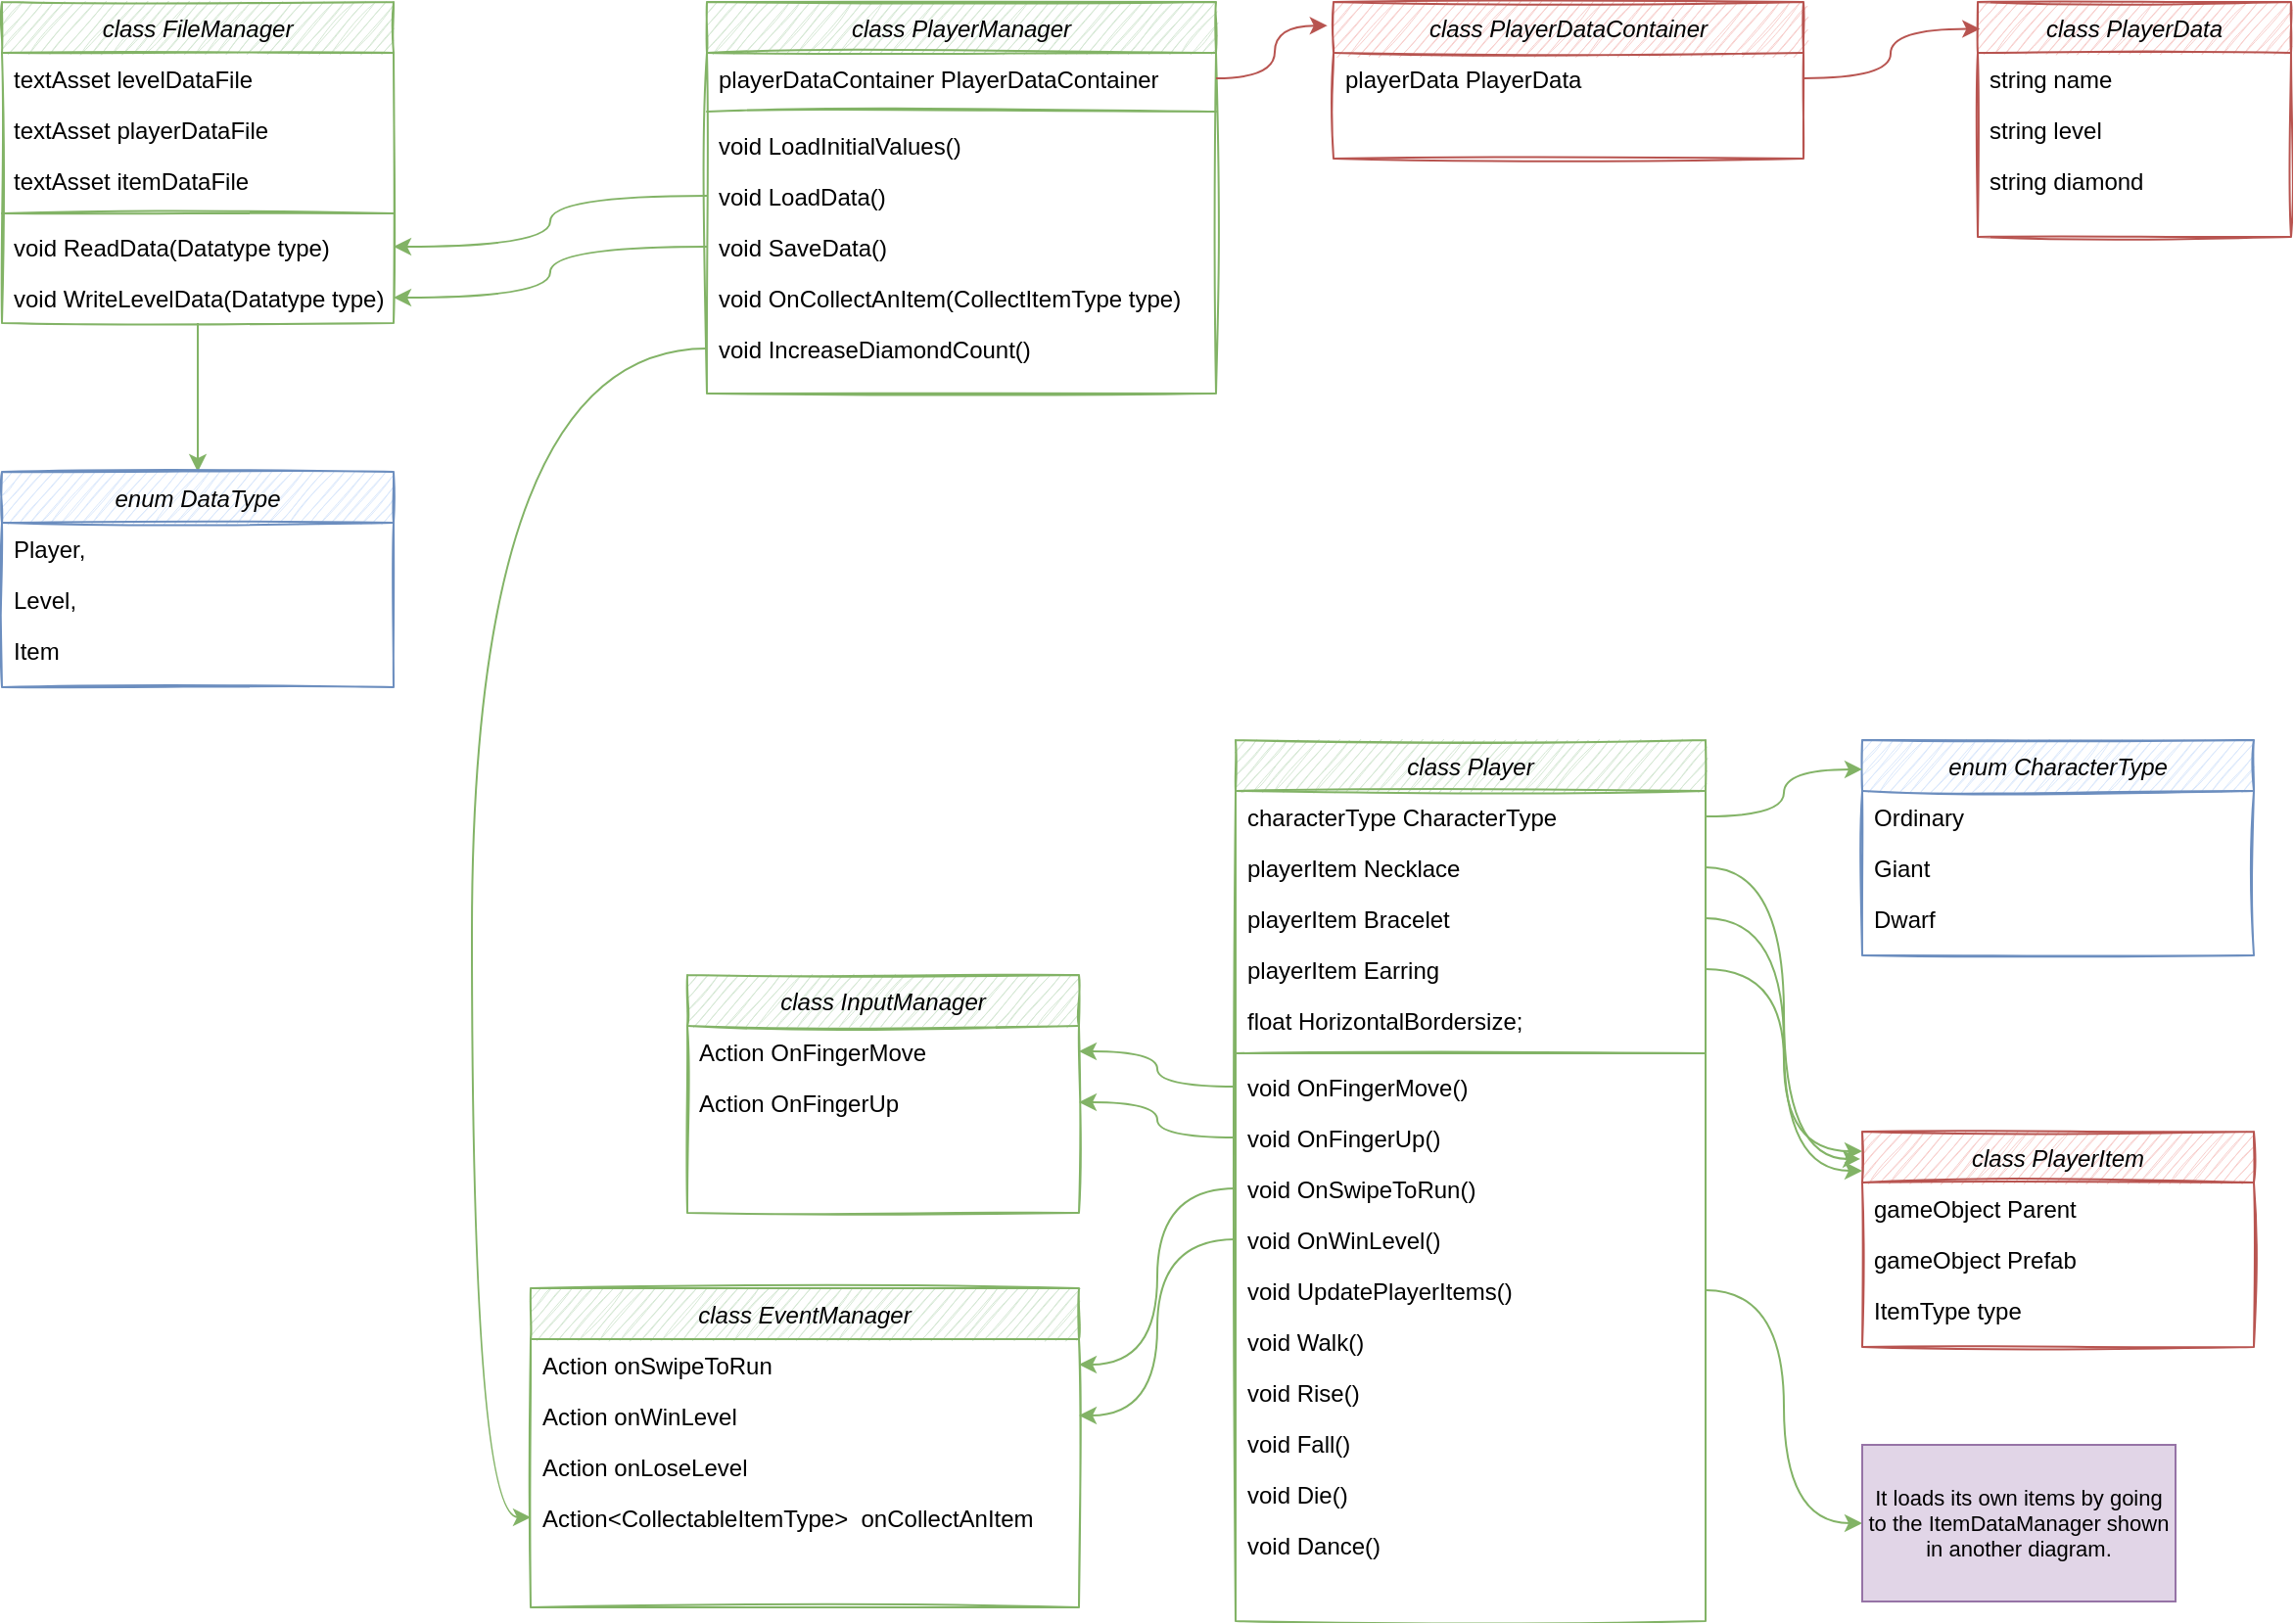 <mxfile version="19.0.3" type="device"><diagram id="C5RBs43oDa-KdzZeNtuy" name="Page-1"><mxGraphModel dx="1426" dy="852" grid="1" gridSize="10" guides="1" tooltips="1" connect="1" arrows="1" fold="1" page="1" pageScale="1" pageWidth="1169" pageHeight="827" math="0" shadow="0"><root><mxCell id="WIyWlLk6GJQsqaUBKTNV-0"/><mxCell id="WIyWlLk6GJQsqaUBKTNV-1" parent="WIyWlLk6GJQsqaUBKTNV-0"/><mxCell id="6BU_ZJuIfo0eWpYStTXu-0" value="class Player" style="swimlane;fontStyle=2;align=center;verticalAlign=top;childLayout=stackLayout;horizontal=1;startSize=26;horizontalStack=0;resizeParent=1;resizeLast=0;collapsible=1;marginBottom=0;rounded=0;shadow=0;strokeWidth=1;fillColor=#d5e8d4;strokeColor=#82b366;sketch=1;" parent="WIyWlLk6GJQsqaUBKTNV-1" vertex="1"><mxGeometry x="630" y="377" width="240" height="450" as="geometry"><mxRectangle x="230" y="140" width="160" height="26" as="alternateBounds"/></mxGeometry></mxCell><mxCell id="6BU_ZJuIfo0eWpYStTXu-1" value="characterType CharacterType" style="text;align=left;verticalAlign=top;spacingLeft=4;spacingRight=4;overflow=hidden;rotatable=0;points=[[0,0.5],[1,0.5]];portConstraint=eastwest;" parent="6BU_ZJuIfo0eWpYStTXu-0" vertex="1"><mxGeometry y="26" width="240" height="26" as="geometry"/></mxCell><mxCell id="2KHzh6W7Ho4zA4Hy6-E_-20" value="playerItem Necklace" style="text;align=left;verticalAlign=top;spacingLeft=4;spacingRight=4;overflow=hidden;rotatable=0;points=[[0,0.5],[1,0.5]];portConstraint=eastwest;" parent="6BU_ZJuIfo0eWpYStTXu-0" vertex="1"><mxGeometry y="52" width="240" height="26" as="geometry"/></mxCell><mxCell id="2KHzh6W7Ho4zA4Hy6-E_-21" value="playerItem Bracelet" style="text;align=left;verticalAlign=top;spacingLeft=4;spacingRight=4;overflow=hidden;rotatable=0;points=[[0,0.5],[1,0.5]];portConstraint=eastwest;" parent="6BU_ZJuIfo0eWpYStTXu-0" vertex="1"><mxGeometry y="78" width="240" height="26" as="geometry"/></mxCell><mxCell id="2KHzh6W7Ho4zA4Hy6-E_-22" value="playerItem Earring" style="text;align=left;verticalAlign=top;spacingLeft=4;spacingRight=4;overflow=hidden;rotatable=0;points=[[0,0.5],[1,0.5]];portConstraint=eastwest;" parent="6BU_ZJuIfo0eWpYStTXu-0" vertex="1"><mxGeometry y="104" width="240" height="26" as="geometry"/></mxCell><mxCell id="2KHzh6W7Ho4zA4Hy6-E_-23" value="float HorizontalBordersize;" style="text;align=left;verticalAlign=top;spacingLeft=4;spacingRight=4;overflow=hidden;rotatable=0;points=[[0,0.5],[1,0.5]];portConstraint=eastwest;" parent="6BU_ZJuIfo0eWpYStTXu-0" vertex="1"><mxGeometry y="130" width="240" height="26" as="geometry"/></mxCell><mxCell id="6BU_ZJuIfo0eWpYStTXu-2" value="" style="line;html=1;strokeWidth=1;align=left;verticalAlign=middle;spacingTop=-1;spacingLeft=3;spacingRight=3;rotatable=0;labelPosition=right;points=[];portConstraint=eastwest;sketch=1;fillColor=#d5e8d4;strokeColor=#82b366;" parent="6BU_ZJuIfo0eWpYStTXu-0" vertex="1"><mxGeometry y="156" width="240" height="8" as="geometry"/></mxCell><mxCell id="2KHzh6W7Ho4zA4Hy6-E_-16" value="void OnFingerMove()" style="text;align=left;verticalAlign=top;spacingLeft=4;spacingRight=4;overflow=hidden;rotatable=0;points=[[0,0.5],[1,0.5]];portConstraint=eastwest;" parent="6BU_ZJuIfo0eWpYStTXu-0" vertex="1"><mxGeometry y="164" width="240" height="26" as="geometry"/></mxCell><mxCell id="2KHzh6W7Ho4zA4Hy6-E_-17" value="void OnFingerUp()" style="text;align=left;verticalAlign=top;spacingLeft=4;spacingRight=4;overflow=hidden;rotatable=0;points=[[0,0.5],[1,0.5]];portConstraint=eastwest;" parent="6BU_ZJuIfo0eWpYStTXu-0" vertex="1"><mxGeometry y="190" width="240" height="26" as="geometry"/></mxCell><mxCell id="2KHzh6W7Ho4zA4Hy6-E_-71" value="void OnSwipeToRun()" style="text;align=left;verticalAlign=top;spacingLeft=4;spacingRight=4;overflow=hidden;rotatable=0;points=[[0,0.5],[1,0.5]];portConstraint=eastwest;" parent="6BU_ZJuIfo0eWpYStTXu-0" vertex="1"><mxGeometry y="216" width="240" height="26" as="geometry"/></mxCell><mxCell id="2KHzh6W7Ho4zA4Hy6-E_-18" value="void OnWinLevel()" style="text;align=left;verticalAlign=top;spacingLeft=4;spacingRight=4;overflow=hidden;rotatable=0;points=[[0,0.5],[1,0.5]];portConstraint=eastwest;" parent="6BU_ZJuIfo0eWpYStTXu-0" vertex="1"><mxGeometry y="242" width="240" height="26" as="geometry"/></mxCell><mxCell id="2KHzh6W7Ho4zA4Hy6-E_-19" value="void UpdatePlayerItems()" style="text;align=left;verticalAlign=top;spacingLeft=4;spacingRight=4;overflow=hidden;rotatable=0;points=[[0,0.5],[1,0.5]];portConstraint=eastwest;" parent="6BU_ZJuIfo0eWpYStTXu-0" vertex="1"><mxGeometry y="268" width="240" height="26" as="geometry"/></mxCell><mxCell id="6BU_ZJuIfo0eWpYStTXu-3" value="void Walk()" style="text;align=left;verticalAlign=top;spacingLeft=4;spacingRight=4;overflow=hidden;rotatable=0;points=[[0,0.5],[1,0.5]];portConstraint=eastwest;" parent="6BU_ZJuIfo0eWpYStTXu-0" vertex="1"><mxGeometry y="294" width="240" height="26" as="geometry"/></mxCell><mxCell id="6BU_ZJuIfo0eWpYStTXu-4" value="void Rise()" style="text;align=left;verticalAlign=top;spacingLeft=4;spacingRight=4;overflow=hidden;rotatable=0;points=[[0,0.5],[1,0.5]];portConstraint=eastwest;" parent="6BU_ZJuIfo0eWpYStTXu-0" vertex="1"><mxGeometry y="320" width="240" height="26" as="geometry"/></mxCell><mxCell id="6BU_ZJuIfo0eWpYStTXu-10" value="void Fall()" style="text;align=left;verticalAlign=top;spacingLeft=4;spacingRight=4;overflow=hidden;rotatable=0;points=[[0,0.5],[1,0.5]];portConstraint=eastwest;" parent="6BU_ZJuIfo0eWpYStTXu-0" vertex="1"><mxGeometry y="346" width="240" height="26" as="geometry"/></mxCell><mxCell id="6BU_ZJuIfo0eWpYStTXu-12" value="void Die()" style="text;align=left;verticalAlign=top;spacingLeft=4;spacingRight=4;overflow=hidden;rotatable=0;points=[[0,0.5],[1,0.5]];portConstraint=eastwest;" parent="6BU_ZJuIfo0eWpYStTXu-0" vertex="1"><mxGeometry y="372" width="240" height="26" as="geometry"/></mxCell><mxCell id="6BU_ZJuIfo0eWpYStTXu-13" value="void Dance()" style="text;align=left;verticalAlign=top;spacingLeft=4;spacingRight=4;overflow=hidden;rotatable=0;points=[[0,0.5],[1,0.5]];portConstraint=eastwest;" parent="6BU_ZJuIfo0eWpYStTXu-0" vertex="1"><mxGeometry y="398" width="240" height="26" as="geometry"/></mxCell><mxCell id="6BU_ZJuIfo0eWpYStTXu-14" value="class PlayerDataContainer" style="swimlane;fontStyle=2;align=center;verticalAlign=top;childLayout=stackLayout;horizontal=1;startSize=26;horizontalStack=0;resizeParent=1;resizeLast=0;collapsible=1;marginBottom=0;rounded=0;shadow=0;strokeWidth=1;fillColor=#f8cecc;strokeColor=#b85450;sketch=1;" parent="WIyWlLk6GJQsqaUBKTNV-1" vertex="1"><mxGeometry x="680" width="240" height="80" as="geometry"><mxRectangle x="230" y="140" width="160" height="26" as="alternateBounds"/></mxGeometry></mxCell><mxCell id="6BU_ZJuIfo0eWpYStTXu-15" value="playerData PlayerData" style="text;align=left;verticalAlign=top;spacingLeft=4;spacingRight=4;overflow=hidden;rotatable=0;points=[[0,0.5],[1,0.5]];portConstraint=eastwest;" parent="6BU_ZJuIfo0eWpYStTXu-14" vertex="1"><mxGeometry y="26" width="240" height="26" as="geometry"/></mxCell><mxCell id="6BU_ZJuIfo0eWpYStTXu-25" value="class PlayerData" style="swimlane;fontStyle=2;align=center;verticalAlign=top;childLayout=stackLayout;horizontal=1;startSize=26;horizontalStack=0;resizeParent=1;resizeLast=0;collapsible=1;marginBottom=0;rounded=0;shadow=0;strokeWidth=1;fillColor=#f8cecc;strokeColor=#b85450;sketch=1;" parent="WIyWlLk6GJQsqaUBKTNV-1" vertex="1"><mxGeometry x="1009" width="160" height="120" as="geometry"><mxRectangle x="230" y="140" width="160" height="26" as="alternateBounds"/></mxGeometry></mxCell><mxCell id="6BU_ZJuIfo0eWpYStTXu-26" value="string name" style="text;align=left;verticalAlign=top;spacingLeft=4;spacingRight=4;overflow=hidden;rotatable=0;points=[[0,0.5],[1,0.5]];portConstraint=eastwest;" parent="6BU_ZJuIfo0eWpYStTXu-25" vertex="1"><mxGeometry y="26" width="160" height="26" as="geometry"/></mxCell><mxCell id="6BU_ZJuIfo0eWpYStTXu-30" value="string level" style="text;align=left;verticalAlign=top;spacingLeft=4;spacingRight=4;overflow=hidden;rotatable=0;points=[[0,0.5],[1,0.5]];portConstraint=eastwest;" parent="6BU_ZJuIfo0eWpYStTXu-25" vertex="1"><mxGeometry y="52" width="160" height="26" as="geometry"/></mxCell><mxCell id="6BU_ZJuIfo0eWpYStTXu-31" value="string diamond" style="text;align=left;verticalAlign=top;spacingLeft=4;spacingRight=4;overflow=hidden;rotatable=0;points=[[0,0.5],[1,0.5]];portConstraint=eastwest;" parent="6BU_ZJuIfo0eWpYStTXu-25" vertex="1"><mxGeometry y="78" width="160" height="26" as="geometry"/></mxCell><mxCell id="6BU_ZJuIfo0eWpYStTXu-57" value="class PlayerManager" style="swimlane;fontStyle=2;align=center;verticalAlign=top;childLayout=stackLayout;horizontal=1;startSize=26;horizontalStack=0;resizeParent=1;resizeLast=0;collapsible=1;marginBottom=0;rounded=0;shadow=0;strokeWidth=1;fillColor=#d5e8d4;strokeColor=#82b366;sketch=1;" parent="WIyWlLk6GJQsqaUBKTNV-1" vertex="1"><mxGeometry x="360" width="260" height="200" as="geometry"><mxRectangle x="230" y="140" width="160" height="26" as="alternateBounds"/></mxGeometry></mxCell><mxCell id="6BU_ZJuIfo0eWpYStTXu-58" value="playerDataContainer PlayerDataContainer" style="text;align=left;verticalAlign=top;spacingLeft=4;spacingRight=4;overflow=hidden;rotatable=0;points=[[0,0.5],[1,0.5]];portConstraint=eastwest;" parent="6BU_ZJuIfo0eWpYStTXu-57" vertex="1"><mxGeometry y="26" width="260" height="26" as="geometry"/></mxCell><mxCell id="6BU_ZJuIfo0eWpYStTXu-59" value="" style="line;html=1;strokeWidth=1;align=left;verticalAlign=middle;spacingTop=-1;spacingLeft=3;spacingRight=3;rotatable=0;labelPosition=right;points=[];portConstraint=eastwest;sketch=1;fillColor=#d5e8d4;strokeColor=#82b366;" parent="6BU_ZJuIfo0eWpYStTXu-57" vertex="1"><mxGeometry y="52" width="260" height="8" as="geometry"/></mxCell><mxCell id="6BU_ZJuIfo0eWpYStTXu-60" value="void LoadInitialValues() " style="text;align=left;verticalAlign=top;spacingLeft=4;spacingRight=4;overflow=hidden;rotatable=0;points=[[0,0.5],[1,0.5]];portConstraint=eastwest;" parent="6BU_ZJuIfo0eWpYStTXu-57" vertex="1"><mxGeometry y="60" width="260" height="26" as="geometry"/></mxCell><mxCell id="6BU_ZJuIfo0eWpYStTXu-61" value="void LoadData()" style="text;align=left;verticalAlign=top;spacingLeft=4;spacingRight=4;overflow=hidden;rotatable=0;points=[[0,0.5],[1,0.5]];portConstraint=eastwest;" parent="6BU_ZJuIfo0eWpYStTXu-57" vertex="1"><mxGeometry y="86" width="260" height="26" as="geometry"/></mxCell><mxCell id="6BU_ZJuIfo0eWpYStTXu-62" value="void SaveData()" style="text;align=left;verticalAlign=top;spacingLeft=4;spacingRight=4;overflow=hidden;rotatable=0;points=[[0,0.5],[1,0.5]];portConstraint=eastwest;" parent="6BU_ZJuIfo0eWpYStTXu-57" vertex="1"><mxGeometry y="112" width="260" height="26" as="geometry"/></mxCell><mxCell id="2KHzh6W7Ho4zA4Hy6-E_-14" value="void OnCollectAnItem(CollectItemType type)" style="text;align=left;verticalAlign=top;spacingLeft=4;spacingRight=4;overflow=hidden;rotatable=0;points=[[0,0.5],[1,0.5]];portConstraint=eastwest;" parent="6BU_ZJuIfo0eWpYStTXu-57" vertex="1"><mxGeometry y="138" width="260" height="26" as="geometry"/></mxCell><mxCell id="2KHzh6W7Ho4zA4Hy6-E_-15" value="void IncreaseDiamondCount()" style="text;align=left;verticalAlign=top;spacingLeft=4;spacingRight=4;overflow=hidden;rotatable=0;points=[[0,0.5],[1,0.5]];portConstraint=eastwest;" parent="6BU_ZJuIfo0eWpYStTXu-57" vertex="1"><mxGeometry y="164" width="260" height="26" as="geometry"/></mxCell><mxCell id="6BU_ZJuIfo0eWpYStTXu-79" style="edgeStyle=orthogonalEdgeStyle;shape=connector;curved=1;rounded=1;orthogonalLoop=1;jettySize=auto;html=1;exitX=1;exitY=0.5;exitDx=0;exitDy=0;entryX=0.007;entryY=0.115;entryDx=0;entryDy=0;entryPerimeter=0;labelBackgroundColor=default;fontFamily=Helvetica;fontSize=11;fontColor=default;endArrow=classic;strokeColor=#b85450;fillColor=#f8cecc;" parent="WIyWlLk6GJQsqaUBKTNV-1" source="6BU_ZJuIfo0eWpYStTXu-15" target="6BU_ZJuIfo0eWpYStTXu-25" edge="1"><mxGeometry relative="1" as="geometry"/></mxCell><mxCell id="6BU_ZJuIfo0eWpYStTXu-80" style="edgeStyle=orthogonalEdgeStyle;shape=connector;curved=1;rounded=1;orthogonalLoop=1;jettySize=auto;html=1;exitX=1;exitY=0.5;exitDx=0;exitDy=0;entryX=-0.013;entryY=0.151;entryDx=0;entryDy=0;entryPerimeter=0;labelBackgroundColor=default;fontFamily=Helvetica;fontSize=11;fontColor=default;endArrow=classic;strokeColor=#b85450;fillColor=#f8cecc;" parent="WIyWlLk6GJQsqaUBKTNV-1" source="6BU_ZJuIfo0eWpYStTXu-58" target="6BU_ZJuIfo0eWpYStTXu-14" edge="1"><mxGeometry relative="1" as="geometry"/></mxCell><mxCell id="2KHzh6W7Ho4zA4Hy6-E_-0" style="edgeStyle=orthogonalEdgeStyle;shape=connector;curved=1;rounded=1;orthogonalLoop=1;jettySize=auto;html=1;exitX=0.5;exitY=1;exitDx=0;exitDy=0;entryX=0.5;entryY=0;entryDx=0;entryDy=0;labelBackgroundColor=default;fontFamily=Helvetica;fontSize=11;fontColor=default;endArrow=classic;strokeColor=#82b366;fillColor=#d5e8d4;" parent="WIyWlLk6GJQsqaUBKTNV-1" source="2KHzh6W7Ho4zA4Hy6-E_-1" target="2KHzh6W7Ho4zA4Hy6-E_-8" edge="1"><mxGeometry relative="1" as="geometry"/></mxCell><mxCell id="2KHzh6W7Ho4zA4Hy6-E_-1" value="class FileManager" style="swimlane;fontStyle=2;align=center;verticalAlign=top;childLayout=stackLayout;horizontal=1;startSize=26;horizontalStack=0;resizeParent=1;resizeLast=0;collapsible=1;marginBottom=0;rounded=0;shadow=0;strokeWidth=1;fillColor=#d5e8d4;strokeColor=#82b366;sketch=1;" parent="WIyWlLk6GJQsqaUBKTNV-1" vertex="1"><mxGeometry width="200" height="164" as="geometry"><mxRectangle x="230" y="140" width="160" height="26" as="alternateBounds"/></mxGeometry></mxCell><mxCell id="2KHzh6W7Ho4zA4Hy6-E_-2" value="textAsset levelDataFile" style="text;align=left;verticalAlign=top;spacingLeft=4;spacingRight=4;overflow=hidden;rotatable=0;points=[[0,0.5],[1,0.5]];portConstraint=eastwest;" parent="2KHzh6W7Ho4zA4Hy6-E_-1" vertex="1"><mxGeometry y="26" width="200" height="26" as="geometry"/></mxCell><mxCell id="2KHzh6W7Ho4zA4Hy6-E_-3" value="textAsset playerDataFile" style="text;align=left;verticalAlign=top;spacingLeft=4;spacingRight=4;overflow=hidden;rotatable=0;points=[[0,0.5],[1,0.5]];portConstraint=eastwest;" parent="2KHzh6W7Ho4zA4Hy6-E_-1" vertex="1"><mxGeometry y="52" width="200" height="26" as="geometry"/></mxCell><mxCell id="2KHzh6W7Ho4zA4Hy6-E_-4" value="textAsset itemDataFile" style="text;align=left;verticalAlign=top;spacingLeft=4;spacingRight=4;overflow=hidden;rotatable=0;points=[[0,0.5],[1,0.5]];portConstraint=eastwest;" parent="2KHzh6W7Ho4zA4Hy6-E_-1" vertex="1"><mxGeometry y="78" width="200" height="26" as="geometry"/></mxCell><mxCell id="2KHzh6W7Ho4zA4Hy6-E_-5" value="" style="line;html=1;strokeWidth=1;align=left;verticalAlign=middle;spacingTop=-1;spacingLeft=3;spacingRight=3;rotatable=0;labelPosition=right;points=[];portConstraint=eastwest;sketch=1;fillColor=#d5e8d4;strokeColor=#82b366;" parent="2KHzh6W7Ho4zA4Hy6-E_-1" vertex="1"><mxGeometry y="104" width="200" height="8" as="geometry"/></mxCell><mxCell id="2KHzh6W7Ho4zA4Hy6-E_-6" value="void ReadData(Datatype type)" style="text;align=left;verticalAlign=top;spacingLeft=4;spacingRight=4;overflow=hidden;rotatable=0;points=[[0,0.5],[1,0.5]];portConstraint=eastwest;" parent="2KHzh6W7Ho4zA4Hy6-E_-1" vertex="1"><mxGeometry y="112" width="200" height="26" as="geometry"/></mxCell><mxCell id="2KHzh6W7Ho4zA4Hy6-E_-7" value="void WriteLevelData(Datatype type)" style="text;align=left;verticalAlign=top;spacingLeft=4;spacingRight=4;overflow=hidden;rotatable=0;points=[[0,0.5],[1,0.5]];portConstraint=eastwest;" parent="2KHzh6W7Ho4zA4Hy6-E_-1" vertex="1"><mxGeometry y="138" width="200" height="26" as="geometry"/></mxCell><mxCell id="2KHzh6W7Ho4zA4Hy6-E_-8" value="enum DataType" style="swimlane;fontStyle=2;align=center;verticalAlign=top;childLayout=stackLayout;horizontal=1;startSize=26;horizontalStack=0;resizeParent=1;resizeLast=0;collapsible=1;marginBottom=0;rounded=0;shadow=0;strokeWidth=1;fillColor=#dae8fc;strokeColor=#6c8ebf;sketch=1;" parent="WIyWlLk6GJQsqaUBKTNV-1" vertex="1"><mxGeometry y="240" width="200" height="110" as="geometry"><mxRectangle x="550" y="140" width="160" height="26" as="alternateBounds"/></mxGeometry></mxCell><mxCell id="2KHzh6W7Ho4zA4Hy6-E_-9" value="Player," style="text;align=left;verticalAlign=top;spacingLeft=4;spacingRight=4;overflow=hidden;rotatable=0;points=[[0,0.5],[1,0.5]];portConstraint=eastwest;" parent="2KHzh6W7Ho4zA4Hy6-E_-8" vertex="1"><mxGeometry y="26" width="200" height="26" as="geometry"/></mxCell><mxCell id="2KHzh6W7Ho4zA4Hy6-E_-10" value="Level," style="text;align=left;verticalAlign=top;spacingLeft=4;spacingRight=4;overflow=hidden;rotatable=0;points=[[0,0.5],[1,0.5]];portConstraint=eastwest;" parent="2KHzh6W7Ho4zA4Hy6-E_-8" vertex="1"><mxGeometry y="52" width="200" height="26" as="geometry"/></mxCell><mxCell id="2KHzh6W7Ho4zA4Hy6-E_-11" value="Item" style="text;align=left;verticalAlign=top;spacingLeft=4;spacingRight=4;overflow=hidden;rotatable=0;points=[[0,0.5],[1,0.5]];portConstraint=eastwest;" parent="2KHzh6W7Ho4zA4Hy6-E_-8" vertex="1"><mxGeometry y="78" width="200" height="26" as="geometry"/></mxCell><mxCell id="2KHzh6W7Ho4zA4Hy6-E_-12" style="edgeStyle=orthogonalEdgeStyle;orthogonalLoop=1;jettySize=auto;html=1;exitX=0;exitY=0.5;exitDx=0;exitDy=0;entryX=1;entryY=0.5;entryDx=0;entryDy=0;fillColor=#d5e8d4;strokeColor=#82b366;curved=1;" parent="WIyWlLk6GJQsqaUBKTNV-1" source="6BU_ZJuIfo0eWpYStTXu-61" target="2KHzh6W7Ho4zA4Hy6-E_-6" edge="1"><mxGeometry relative="1" as="geometry"/></mxCell><mxCell id="2KHzh6W7Ho4zA4Hy6-E_-13" style="edgeStyle=orthogonalEdgeStyle;shape=connector;curved=1;rounded=1;orthogonalLoop=1;jettySize=auto;html=1;exitX=0;exitY=0.5;exitDx=0;exitDy=0;entryX=1;entryY=0.5;entryDx=0;entryDy=0;labelBackgroundColor=default;fontFamily=Helvetica;fontSize=11;fontColor=default;endArrow=classic;strokeColor=#82b366;fillColor=#d5e8d4;" parent="WIyWlLk6GJQsqaUBKTNV-1" source="6BU_ZJuIfo0eWpYStTXu-62" target="2KHzh6W7Ho4zA4Hy6-E_-7" edge="1"><mxGeometry relative="1" as="geometry"/></mxCell><mxCell id="2KHzh6W7Ho4zA4Hy6-E_-24" value="class PlayerItem" style="swimlane;fontStyle=2;align=center;verticalAlign=top;childLayout=stackLayout;horizontal=1;startSize=26;horizontalStack=0;resizeParent=1;resizeLast=0;collapsible=1;marginBottom=0;rounded=0;shadow=0;strokeWidth=1;fillColor=#f8cecc;strokeColor=#b85450;sketch=1;" parent="WIyWlLk6GJQsqaUBKTNV-1" vertex="1"><mxGeometry x="950" y="577" width="200" height="110" as="geometry"><mxRectangle x="550" y="140" width="160" height="26" as="alternateBounds"/></mxGeometry></mxCell><mxCell id="2KHzh6W7Ho4zA4Hy6-E_-25" value="gameObject Parent" style="text;align=left;verticalAlign=top;spacingLeft=4;spacingRight=4;overflow=hidden;rotatable=0;points=[[0,0.5],[1,0.5]];portConstraint=eastwest;" parent="2KHzh6W7Ho4zA4Hy6-E_-24" vertex="1"><mxGeometry y="26" width="200" height="26" as="geometry"/></mxCell><mxCell id="2KHzh6W7Ho4zA4Hy6-E_-26" value="gameObject Prefab" style="text;align=left;verticalAlign=top;spacingLeft=4;spacingRight=4;overflow=hidden;rotatable=0;points=[[0,0.5],[1,0.5]];portConstraint=eastwest;" parent="2KHzh6W7Ho4zA4Hy6-E_-24" vertex="1"><mxGeometry y="52" width="200" height="26" as="geometry"/></mxCell><mxCell id="2KHzh6W7Ho4zA4Hy6-E_-27" value="ItemType type" style="text;align=left;verticalAlign=top;spacingLeft=4;spacingRight=4;overflow=hidden;rotatable=0;points=[[0,0.5],[1,0.5]];portConstraint=eastwest;" parent="2KHzh6W7Ho4zA4Hy6-E_-24" vertex="1"><mxGeometry y="78" width="200" height="26" as="geometry"/></mxCell><mxCell id="2KHzh6W7Ho4zA4Hy6-E_-28" value="enum CharacterType" style="swimlane;fontStyle=2;align=center;verticalAlign=top;childLayout=stackLayout;horizontal=1;startSize=26;horizontalStack=0;resizeParent=1;resizeLast=0;collapsible=1;marginBottom=0;rounded=0;shadow=0;strokeWidth=1;fillColor=#dae8fc;strokeColor=#6c8ebf;sketch=1;" parent="WIyWlLk6GJQsqaUBKTNV-1" vertex="1"><mxGeometry x="950" y="377" width="200" height="110" as="geometry"><mxRectangle x="550" y="140" width="160" height="26" as="alternateBounds"/></mxGeometry></mxCell><mxCell id="2KHzh6W7Ho4zA4Hy6-E_-29" value="Ordinary" style="text;align=left;verticalAlign=top;spacingLeft=4;spacingRight=4;overflow=hidden;rotatable=0;points=[[0,0.5],[1,0.5]];portConstraint=eastwest;" parent="2KHzh6W7Ho4zA4Hy6-E_-28" vertex="1"><mxGeometry y="26" width="200" height="26" as="geometry"/></mxCell><mxCell id="2KHzh6W7Ho4zA4Hy6-E_-30" value="Giant" style="text;align=left;verticalAlign=top;spacingLeft=4;spacingRight=4;overflow=hidden;rotatable=0;points=[[0,0.5],[1,0.5]];portConstraint=eastwest;" parent="2KHzh6W7Ho4zA4Hy6-E_-28" vertex="1"><mxGeometry y="52" width="200" height="26" as="geometry"/></mxCell><mxCell id="2KHzh6W7Ho4zA4Hy6-E_-31" value="Dwarf" style="text;align=left;verticalAlign=top;spacingLeft=4;spacingRight=4;overflow=hidden;rotatable=0;points=[[0,0.5],[1,0.5]];portConstraint=eastwest;" parent="2KHzh6W7Ho4zA4Hy6-E_-28" vertex="1"><mxGeometry y="78" width="200" height="26" as="geometry"/></mxCell><mxCell id="2KHzh6W7Ho4zA4Hy6-E_-33" style="edgeStyle=orthogonalEdgeStyle;shape=connector;curved=1;rounded=1;orthogonalLoop=1;jettySize=auto;html=1;exitX=1;exitY=0.5;exitDx=0;exitDy=0;labelBackgroundColor=default;fontFamily=Helvetica;fontSize=11;fontColor=default;endArrow=classic;strokeColor=#82b366;fillColor=#d5e8d4;entryX=-0.005;entryY=0.127;entryDx=0;entryDy=0;entryPerimeter=0;" parent="WIyWlLk6GJQsqaUBKTNV-1" source="2KHzh6W7Ho4zA4Hy6-E_-20" target="2KHzh6W7Ho4zA4Hy6-E_-24" edge="1"><mxGeometry relative="1" as="geometry"><mxPoint x="910" y="607" as="targetPoint"/></mxGeometry></mxCell><mxCell id="2KHzh6W7Ho4zA4Hy6-E_-35" style="edgeStyle=orthogonalEdgeStyle;shape=connector;curved=1;rounded=1;orthogonalLoop=1;jettySize=auto;html=1;exitX=1;exitY=0.5;exitDx=0;exitDy=0;entryX=0;entryY=0.182;entryDx=0;entryDy=0;entryPerimeter=0;labelBackgroundColor=default;fontFamily=Helvetica;fontSize=11;fontColor=default;endArrow=classic;strokeColor=#82b366;fillColor=#d5e8d4;" parent="WIyWlLk6GJQsqaUBKTNV-1" source="2KHzh6W7Ho4zA4Hy6-E_-21" target="2KHzh6W7Ho4zA4Hy6-E_-24" edge="1"><mxGeometry relative="1" as="geometry"/></mxCell><mxCell id="2KHzh6W7Ho4zA4Hy6-E_-37" style="edgeStyle=orthogonalEdgeStyle;shape=connector;curved=1;rounded=1;orthogonalLoop=1;jettySize=auto;html=1;exitX=1;exitY=0.5;exitDx=0;exitDy=0;entryX=0;entryY=0.091;entryDx=0;entryDy=0;entryPerimeter=0;labelBackgroundColor=default;fontFamily=Helvetica;fontSize=11;fontColor=default;endArrow=classic;strokeColor=#82b366;fillColor=#d5e8d4;" parent="WIyWlLk6GJQsqaUBKTNV-1" source="2KHzh6W7Ho4zA4Hy6-E_-22" target="2KHzh6W7Ho4zA4Hy6-E_-24" edge="1"><mxGeometry relative="1" as="geometry"/></mxCell><mxCell id="2KHzh6W7Ho4zA4Hy6-E_-38" value="class EventManager" style="swimlane;fontStyle=2;align=center;verticalAlign=top;childLayout=stackLayout;horizontal=1;startSize=26;horizontalStack=0;resizeParent=1;resizeLast=0;collapsible=1;marginBottom=0;rounded=0;shadow=0;strokeWidth=1;fillColor=#d5e8d4;strokeColor=#82b366;sketch=1;" parent="WIyWlLk6GJQsqaUBKTNV-1" vertex="1"><mxGeometry x="270" y="657" width="280" height="163" as="geometry"><mxRectangle x="230" y="140" width="160" height="26" as="alternateBounds"/></mxGeometry></mxCell><mxCell id="2KHzh6W7Ho4zA4Hy6-E_-39" value="Action onSwipeToRun" style="text;align=left;verticalAlign=top;spacingLeft=4;spacingRight=4;overflow=hidden;rotatable=0;points=[[0,0.5],[1,0.5]];portConstraint=eastwest;" parent="2KHzh6W7Ho4zA4Hy6-E_-38" vertex="1"><mxGeometry y="26" width="280" height="26" as="geometry"/></mxCell><mxCell id="2KHzh6W7Ho4zA4Hy6-E_-55" value="Action onWinLevel" style="text;align=left;verticalAlign=top;spacingLeft=4;spacingRight=4;overflow=hidden;rotatable=0;points=[[0,0.5],[1,0.5]];portConstraint=eastwest;" parent="2KHzh6W7Ho4zA4Hy6-E_-38" vertex="1"><mxGeometry y="52" width="280" height="26" as="geometry"/></mxCell><mxCell id="2KHzh6W7Ho4zA4Hy6-E_-56" value="Action onLoseLevel" style="text;align=left;verticalAlign=top;spacingLeft=4;spacingRight=4;overflow=hidden;rotatable=0;points=[[0,0.5],[1,0.5]];portConstraint=eastwest;" parent="2KHzh6W7Ho4zA4Hy6-E_-38" vertex="1"><mxGeometry y="78" width="280" height="26" as="geometry"/></mxCell><mxCell id="2KHzh6W7Ho4zA4Hy6-E_-57" value="Action&lt;CollectableItemType&gt;  onCollectAnItem" style="text;align=left;verticalAlign=top;spacingLeft=4;spacingRight=4;overflow=hidden;rotatable=0;points=[[0,0.5],[1,0.5]];portConstraint=eastwest;" parent="2KHzh6W7Ho4zA4Hy6-E_-38" vertex="1"><mxGeometry y="104" width="280" height="26" as="geometry"/></mxCell><mxCell id="2KHzh6W7Ho4zA4Hy6-E_-58" value="class InputManager" style="swimlane;fontStyle=2;align=center;verticalAlign=top;childLayout=stackLayout;horizontal=1;startSize=26;horizontalStack=0;resizeParent=1;resizeLast=0;collapsible=1;marginBottom=0;rounded=0;shadow=0;strokeWidth=1;fillColor=#d5e8d4;strokeColor=#82b366;sketch=1;" parent="WIyWlLk6GJQsqaUBKTNV-1" vertex="1"><mxGeometry x="350" y="497" width="200" height="121.5" as="geometry"><mxRectangle x="230" y="140" width="160" height="26" as="alternateBounds"/></mxGeometry></mxCell><mxCell id="2KHzh6W7Ho4zA4Hy6-E_-60" value="Action OnFingerMove" style="text;align=left;verticalAlign=top;spacingLeft=4;spacingRight=4;overflow=hidden;rotatable=0;points=[[0,0.5],[1,0.5]];portConstraint=eastwest;" parent="2KHzh6W7Ho4zA4Hy6-E_-58" vertex="1"><mxGeometry y="26" width="200" height="26" as="geometry"/></mxCell><mxCell id="2KHzh6W7Ho4zA4Hy6-E_-59" value="Action OnFingerUp" style="text;align=left;verticalAlign=top;spacingLeft=4;spacingRight=4;overflow=hidden;rotatable=0;points=[[0,0.5],[1,0.5]];portConstraint=eastwest;" parent="2KHzh6W7Ho4zA4Hy6-E_-58" vertex="1"><mxGeometry y="52" width="200" height="26" as="geometry"/></mxCell><mxCell id="2KHzh6W7Ho4zA4Hy6-E_-64" style="edgeStyle=orthogonalEdgeStyle;shape=connector;curved=1;rounded=1;orthogonalLoop=1;jettySize=auto;html=1;exitX=0;exitY=0.5;exitDx=0;exitDy=0;entryX=1;entryY=0.5;entryDx=0;entryDy=0;labelBackgroundColor=default;fontFamily=Helvetica;fontSize=11;fontColor=default;endArrow=classic;strokeColor=#82b366;fillColor=#d5e8d4;" parent="WIyWlLk6GJQsqaUBKTNV-1" source="2KHzh6W7Ho4zA4Hy6-E_-16" target="2KHzh6W7Ho4zA4Hy6-E_-60" edge="1"><mxGeometry relative="1" as="geometry"/></mxCell><mxCell id="2KHzh6W7Ho4zA4Hy6-E_-68" style="edgeStyle=orthogonalEdgeStyle;shape=connector;curved=1;rounded=1;orthogonalLoop=1;jettySize=auto;html=1;exitX=1;exitY=0.5;exitDx=0;exitDy=0;entryX=0;entryY=0.136;entryDx=0;entryDy=0;entryPerimeter=0;labelBackgroundColor=default;fontFamily=Helvetica;fontSize=11;fontColor=default;endArrow=classic;strokeColor=#82b366;fillColor=#d5e8d4;" parent="WIyWlLk6GJQsqaUBKTNV-1" source="6BU_ZJuIfo0eWpYStTXu-1" target="2KHzh6W7Ho4zA4Hy6-E_-28" edge="1"><mxGeometry relative="1" as="geometry"/></mxCell><mxCell id="2KHzh6W7Ho4zA4Hy6-E_-69" style="edgeStyle=orthogonalEdgeStyle;shape=connector;curved=1;rounded=1;orthogonalLoop=1;jettySize=auto;html=1;exitX=0;exitY=0.5;exitDx=0;exitDy=0;entryX=1;entryY=0.5;entryDx=0;entryDy=0;labelBackgroundColor=default;fontFamily=Helvetica;fontSize=11;fontColor=default;endArrow=classic;strokeColor=#82b366;fillColor=#d5e8d4;" parent="WIyWlLk6GJQsqaUBKTNV-1" source="2KHzh6W7Ho4zA4Hy6-E_-17" target="2KHzh6W7Ho4zA4Hy6-E_-59" edge="1"><mxGeometry relative="1" as="geometry"/></mxCell><mxCell id="2KHzh6W7Ho4zA4Hy6-E_-70" style="edgeStyle=orthogonalEdgeStyle;shape=connector;curved=1;rounded=1;orthogonalLoop=1;jettySize=auto;html=1;exitX=0;exitY=0.5;exitDx=0;exitDy=0;entryX=1;entryY=0.5;entryDx=0;entryDy=0;labelBackgroundColor=default;fontFamily=Helvetica;fontSize=11;fontColor=default;endArrow=classic;strokeColor=#82b366;fillColor=#d5e8d4;" parent="WIyWlLk6GJQsqaUBKTNV-1" source="2KHzh6W7Ho4zA4Hy6-E_-18" target="2KHzh6W7Ho4zA4Hy6-E_-55" edge="1"><mxGeometry relative="1" as="geometry"/></mxCell><mxCell id="2KHzh6W7Ho4zA4Hy6-E_-73" style="edgeStyle=orthogonalEdgeStyle;shape=connector;curved=1;rounded=1;orthogonalLoop=1;jettySize=auto;html=1;exitX=0;exitY=0.5;exitDx=0;exitDy=0;entryX=1;entryY=0.5;entryDx=0;entryDy=0;labelBackgroundColor=default;fontFamily=Helvetica;fontSize=11;fontColor=default;endArrow=classic;strokeColor=#82b366;fillColor=#d5e8d4;" parent="WIyWlLk6GJQsqaUBKTNV-1" source="2KHzh6W7Ho4zA4Hy6-E_-71" target="2KHzh6W7Ho4zA4Hy6-E_-39" edge="1"><mxGeometry relative="1" as="geometry"/></mxCell><mxCell id="2KHzh6W7Ho4zA4Hy6-E_-75" style="edgeStyle=orthogonalEdgeStyle;shape=connector;curved=1;rounded=1;orthogonalLoop=1;jettySize=auto;html=1;exitX=1;exitY=0.5;exitDx=0;exitDy=0;labelBackgroundColor=default;fontFamily=Helvetica;fontSize=11;fontColor=default;endArrow=classic;strokeColor=#82b366;fillColor=#d5e8d4;entryX=0;entryY=0.5;entryDx=0;entryDy=0;" parent="WIyWlLk6GJQsqaUBKTNV-1" source="2KHzh6W7Ho4zA4Hy6-E_-19" target="2KHzh6W7Ho4zA4Hy6-E_-76" edge="1"><mxGeometry relative="1" as="geometry"><mxPoint x="960" y="827" as="targetPoint"/></mxGeometry></mxCell><mxCell id="2KHzh6W7Ho4zA4Hy6-E_-76" value="It loads its own items by going to the ItemDataManager shown in another diagram." style="rounded=0;whiteSpace=wrap;html=1;fontFamily=Helvetica;fontSize=11;fillColor=#e1d5e7;strokeColor=#9673a6;" parent="WIyWlLk6GJQsqaUBKTNV-1" vertex="1"><mxGeometry x="950" y="737" width="160" height="80" as="geometry"/></mxCell><mxCell id="2KHzh6W7Ho4zA4Hy6-E_-78" style="edgeStyle=orthogonalEdgeStyle;shape=connector;curved=1;rounded=1;orthogonalLoop=1;jettySize=auto;html=1;exitX=0;exitY=0.5;exitDx=0;exitDy=0;entryX=0;entryY=0.5;entryDx=0;entryDy=0;labelBackgroundColor=default;fontFamily=Helvetica;fontSize=11;fontColor=default;endArrow=classic;strokeColor=#82b366;fillColor=#d5e8d4;" parent="WIyWlLk6GJQsqaUBKTNV-1" source="2KHzh6W7Ho4zA4Hy6-E_-15" target="2KHzh6W7Ho4zA4Hy6-E_-57" edge="1"><mxGeometry relative="1" as="geometry"><Array as="points"><mxPoint x="240" y="177"/><mxPoint x="240" y="774"/></Array></mxGeometry></mxCell></root></mxGraphModel></diagram></mxfile>